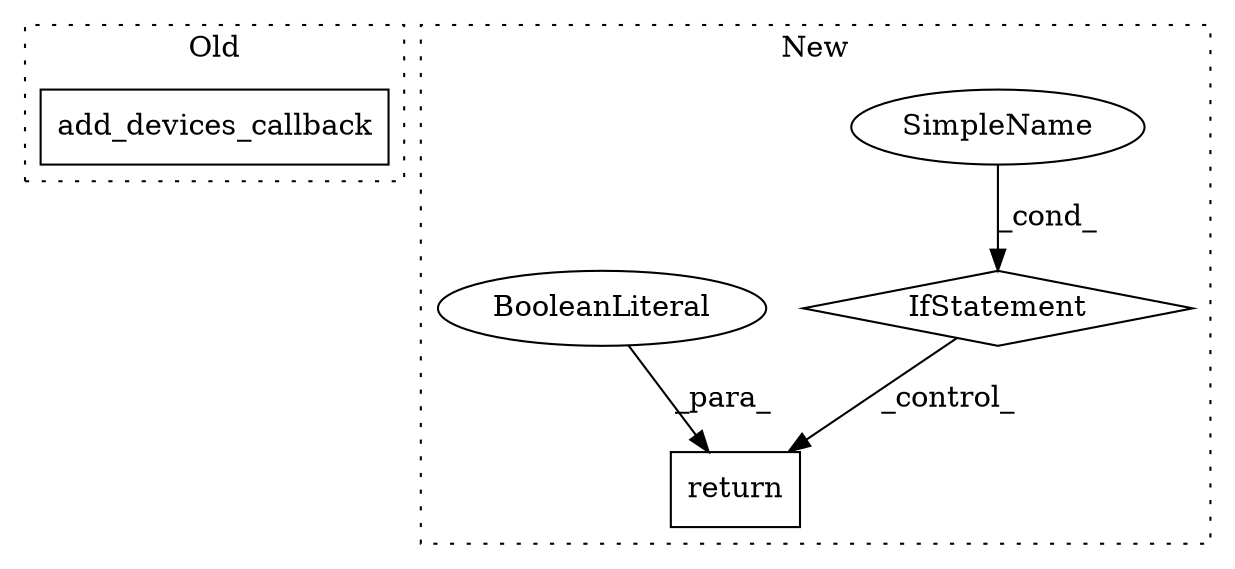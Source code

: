 digraph G {
subgraph cluster0 {
1 [label="add_devices_callback" a="32" s="899,927" l="21,1" shape="box"];
label = "Old";
style="dotted";
}
subgraph cluster1 {
2 [label="IfStatement" a="25" s="2009,2022" l="4,2" shape="diamond"];
3 [label="SimpleName" a="42" s="" l="" shape="ellipse"];
4 [label="return" a="41" s="2074" l="7" shape="box"];
5 [label="BooleanLiteral" a="9" s="2081" l="5" shape="ellipse"];
label = "New";
style="dotted";
}
2 -> 4 [label="_control_"];
3 -> 2 [label="_cond_"];
5 -> 4 [label="_para_"];
}